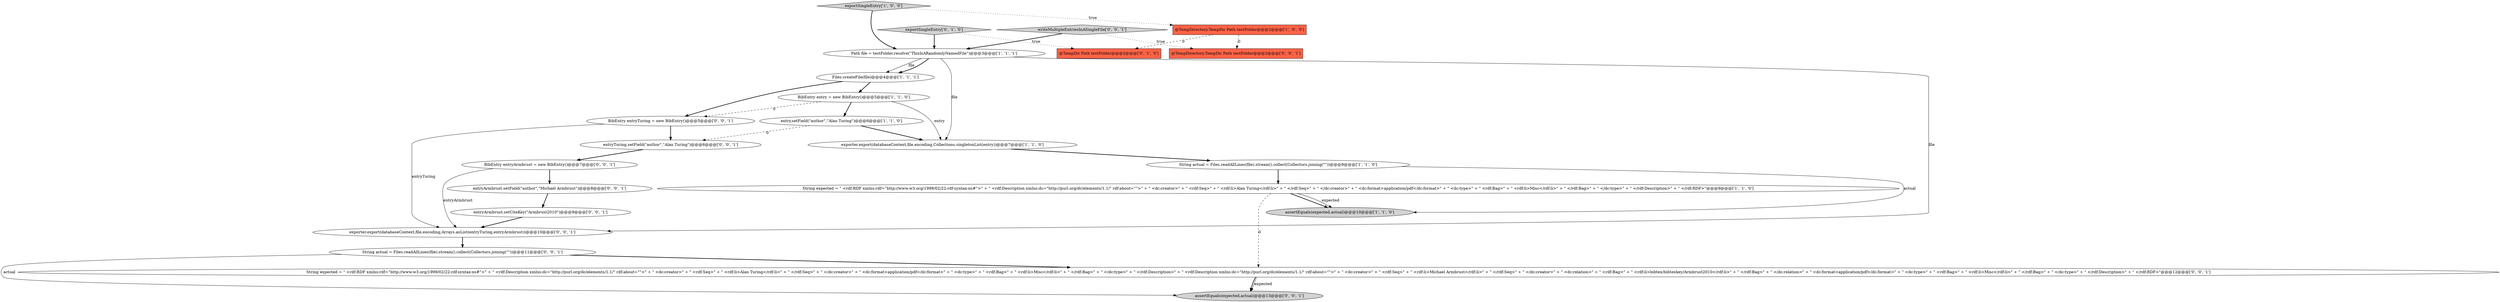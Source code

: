 digraph {
12 [style = filled, label = "BibEntry entryTuring = new BibEntry()@@@5@@@['0', '0', '1']", fillcolor = white, shape = ellipse image = "AAA0AAABBB3BBB"];
11 [style = filled, label = "exportSingleEntry['0', '1', '0']", fillcolor = lightgray, shape = diamond image = "AAA0AAABBB2BBB"];
3 [style = filled, label = "Path file = testFolder.resolve(\"ThisIsARandomlyNamedFile\")@@@3@@@['1', '1', '1']", fillcolor = white, shape = ellipse image = "AAA0AAABBB1BBB"];
6 [style = filled, label = "@TempDirectory.TempDir Path testFolder@@@2@@@['1', '0', '0']", fillcolor = tomato, shape = box image = "AAA1AAABBB1BBB"];
22 [style = filled, label = "String actual = Files.readAllLines(file).stream().collect(Collectors.joining(\"\"))@@@11@@@['0', '0', '1']", fillcolor = white, shape = ellipse image = "AAA0AAABBB3BBB"];
13 [style = filled, label = "entryTuring.setField(\"author\",\"Alan Turing\")@@@6@@@['0', '0', '1']", fillcolor = white, shape = ellipse image = "AAA0AAABBB3BBB"];
9 [style = filled, label = "entry.setField(\"author\",\"Alan Turing\")@@@6@@@['1', '1', '0']", fillcolor = white, shape = ellipse image = "AAA0AAABBB1BBB"];
18 [style = filled, label = "entryArmbrust.setField(\"author\",\"Michael Armbrust\")@@@8@@@['0', '0', '1']", fillcolor = white, shape = ellipse image = "AAA0AAABBB3BBB"];
8 [style = filled, label = "Files.createFile(file)@@@4@@@['1', '1', '1']", fillcolor = white, shape = ellipse image = "AAA0AAABBB1BBB"];
14 [style = filled, label = "assertEquals(expected,actual)@@@13@@@['0', '0', '1']", fillcolor = lightgray, shape = ellipse image = "AAA0AAABBB3BBB"];
17 [style = filled, label = "entryArmbrust.setCiteKey(\"Armbrust2010\")@@@9@@@['0', '0', '1']", fillcolor = white, shape = ellipse image = "AAA0AAABBB3BBB"];
1 [style = filled, label = "String expected = \" <rdf:RDF xmlns:rdf=\"http://www.w3.org/1999/02/22-rdf-syntax-ns#\">\" + \" <rdf:Description xmlns:dc=\"http://purl.org/dc/elements/1.1/\" rdf:about=\"\">\" + \" <dc:creator>\" + \" <rdf:Seq>\" + \" <rdf:li>Alan Turing</rdf:li>\" + \" </rdf:Seq>\" + \" </dc:creator>\" + \" <dc:format>application/pdf</dc:format>\" + \" <dc:type>\" + \" <rdf:Bag>\" + \" <rdf:li>Misc</rdf:li>\" + \" </rdf:Bag>\" + \" </dc:type>\" + \" </rdf:Description>\" + \" </rdf:RDF>\"@@@9@@@['1', '1', '0']", fillcolor = white, shape = ellipse image = "AAA0AAABBB1BBB"];
21 [style = filled, label = "exporter.export(databaseContext,file,encoding,Arrays.asList(entryTuring,entryArmbrust))@@@10@@@['0', '0', '1']", fillcolor = white, shape = ellipse image = "AAA0AAABBB3BBB"];
4 [style = filled, label = "exportSingleEntry['1', '0', '0']", fillcolor = lightgray, shape = diamond image = "AAA0AAABBB1BBB"];
7 [style = filled, label = "BibEntry entry = new BibEntry()@@@5@@@['1', '1', '0']", fillcolor = white, shape = ellipse image = "AAA0AAABBB1BBB"];
19 [style = filled, label = "@TempDirectory.TempDir Path testFolder@@@2@@@['0', '0', '1']", fillcolor = tomato, shape = box image = "AAA0AAABBB3BBB"];
5 [style = filled, label = "assertEquals(expected,actual)@@@10@@@['1', '1', '0']", fillcolor = lightgray, shape = ellipse image = "AAA0AAABBB1BBB"];
20 [style = filled, label = "BibEntry entryArmbrust = new BibEntry()@@@7@@@['0', '0', '1']", fillcolor = white, shape = ellipse image = "AAA0AAABBB3BBB"];
2 [style = filled, label = "exporter.export(databaseContext,file,encoding,Collections.singletonList(entry))@@@7@@@['1', '1', '0']", fillcolor = white, shape = ellipse image = "AAA0AAABBB1BBB"];
16 [style = filled, label = "String expected = \" <rdf:RDF xmlns:rdf=\"http://www.w3.org/1999/02/22-rdf-syntax-ns#\">\" + \" <rdf:Description xmlns:dc=\"http://purl.org/dc/elements/1.1/\" rdf:about=\"\">\" + \" <dc:creator>\" + \" <rdf:Seq>\" + \" <rdf:li>Alan Turing</rdf:li>\" + \" </rdf:Seq>\" + \" </dc:creator>\" + \" <dc:format>application/pdf</dc:format>\" + \" <dc:type>\" + \" <rdf:Bag>\" + \" <rdf:li>Misc</rdf:li>\" + \" </rdf:Bag>\" + \" </dc:type>\" + \" </rdf:Description>\" + \" <rdf:Description xmlns:dc=\"http://purl.org/dc/elements/1.1/\" rdf:about=\"\">\" + \" <dc:creator>\" + \" <rdf:Seq>\" + \" <rdf:li>Michael Armbrust</rdf:li>\" + \" </rdf:Seq>\" + \" </dc:creator>\" + \" <dc:relation>\" + \" <rdf:Bag>\" + \" <rdf:li>bibtex/bibtexkey/Armbrust2010</rdf:li>\" + \" </rdf:Bag>\" + \" </dc:relation>\" + \" <dc:format>application/pdf</dc:format>\" + \" <dc:type>\" + \" <rdf:Bag>\" + \" <rdf:li>Misc</rdf:li>\" + \" </rdf:Bag>\" + \" </dc:type>\" + \" </rdf:Description>\" + \" </rdf:RDF>\"@@@12@@@['0', '0', '1']", fillcolor = white, shape = ellipse image = "AAA0AAABBB3BBB"];
15 [style = filled, label = "writeMultipleEntriesInASingleFile['0', '0', '1']", fillcolor = lightgray, shape = diamond image = "AAA0AAABBB3BBB"];
0 [style = filled, label = "String actual = Files.readAllLines(file).stream().collect(Collectors.joining(\"\"))@@@8@@@['1', '1', '0']", fillcolor = white, shape = ellipse image = "AAA0AAABBB1BBB"];
10 [style = filled, label = "@TempDir Path testFolder@@@2@@@['0', '1', '0']", fillcolor = tomato, shape = box image = "AAA1AAABBB2BBB"];
1->5 [style = bold, label=""];
20->21 [style = solid, label="entryArmbrust"];
4->6 [style = dotted, label="true"];
4->3 [style = bold, label=""];
3->2 [style = solid, label="file"];
9->2 [style = bold, label=""];
22->16 [style = bold, label=""];
7->2 [style = solid, label="entry"];
12->21 [style = solid, label="entryTuring"];
3->8 [style = solid, label="file"];
11->10 [style = dotted, label="true"];
18->17 [style = bold, label=""];
3->21 [style = solid, label="file"];
22->14 [style = solid, label="actual"];
16->14 [style = solid, label="expected"];
15->3 [style = bold, label=""];
8->7 [style = bold, label=""];
6->10 [style = dashed, label="0"];
7->9 [style = bold, label=""];
20->18 [style = bold, label=""];
12->13 [style = bold, label=""];
2->0 [style = bold, label=""];
11->3 [style = bold, label=""];
21->22 [style = bold, label=""];
15->19 [style = dotted, label="true"];
0->1 [style = bold, label=""];
1->5 [style = solid, label="expected"];
3->8 [style = bold, label=""];
1->16 [style = dashed, label="0"];
6->19 [style = dashed, label="0"];
9->13 [style = dashed, label="0"];
7->12 [style = dashed, label="0"];
16->14 [style = bold, label=""];
17->21 [style = bold, label=""];
8->12 [style = bold, label=""];
0->5 [style = solid, label="actual"];
13->20 [style = bold, label=""];
}
